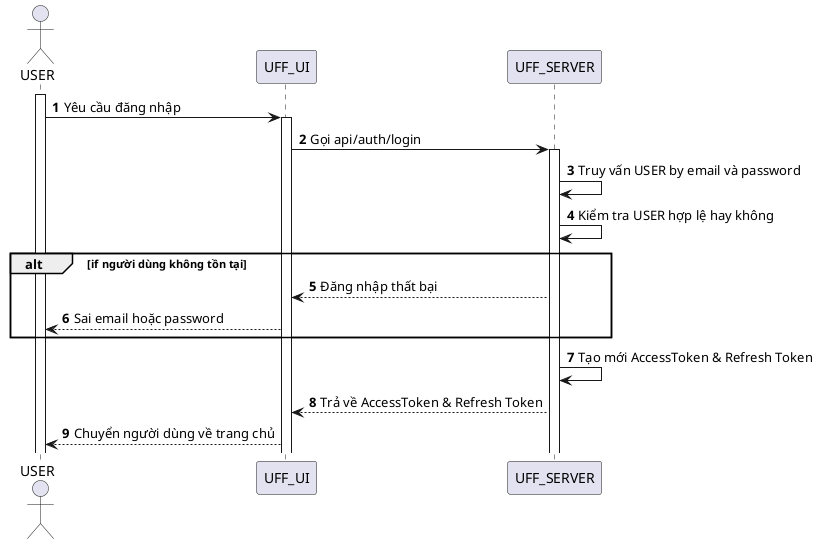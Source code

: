 @startuml
autonumber
actor USER
activate USER
USER -> UFF_UI: Yêu cầu đăng nhập
activate UFF_UI
UFF_UI -> UFF_SERVER: Gọi api/auth/login
activate UFF_SERVER
UFF_SERVER -> UFF_SERVER: Truy vấn USER by email và password
UFF_SERVER -> UFF_SERVER: Kiểm tra USER hợp lệ hay không
alt if người dùng không tồn tại
UFF_SERVER --> UFF_UI: Đăng nhập thất bại
UFF_UI --> USER: Sai email hoặc password
end alt
UFF_SERVER -> UFF_SERVER: Tạo mới AccessToken & Refresh Token
UFF_SERVER --> UFF_UI: Trả về AccessToken & Refresh Token
UFF_UI --> USER: Chuyển người dùng về trang chủ

@enduml
